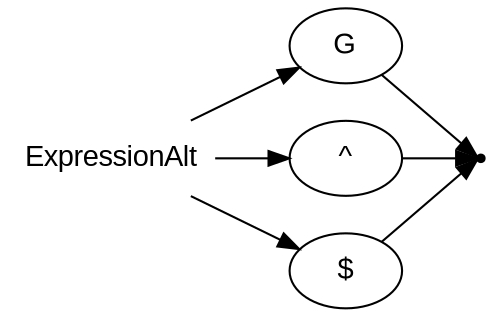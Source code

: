 digraph EXPRESSIONALT {
  rankdir=LR;
  node [fontname="Arial"];
  start [label="ExpressionAlt" shape=plaintext];
  end [label="" shape=point];
  A [label="G" shape=oval];
  B [label="^" shape=oval];
  C [label="$" shape=oval];
  start -> C;
  start -> B;
  start -> A;
  A -> end;
  B -> end;
  C -> end;
}